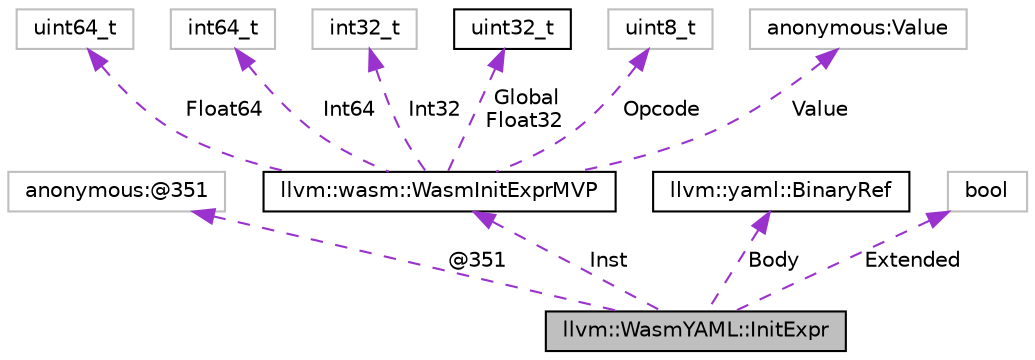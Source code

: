 digraph "llvm::WasmYAML::InitExpr"
{
 // LATEX_PDF_SIZE
  bgcolor="transparent";
  edge [fontname="Helvetica",fontsize="10",labelfontname="Helvetica",labelfontsize="10"];
  node [fontname="Helvetica",fontsize="10",shape=record];
  Node1 [label="llvm::WasmYAML::InitExpr",height=0.2,width=0.4,color="black", fillcolor="grey75", style="filled", fontcolor="black",tooltip=" "];
  Node2 -> Node1 [dir="back",color="darkorchid3",fontsize="10",style="dashed",label=" @351" ,fontname="Helvetica"];
  Node2 [label="anonymous:@351",height=0.2,width=0.4,color="grey75",tooltip=" "];
  Node3 -> Node1 [dir="back",color="darkorchid3",fontsize="10",style="dashed",label=" Inst" ,fontname="Helvetica"];
  Node3 [label="llvm::wasm::WasmInitExprMVP",height=0.2,width=0.4,color="black",URL="$structllvm_1_1wasm_1_1WasmInitExprMVP.html",tooltip=" "];
  Node4 -> Node3 [dir="back",color="darkorchid3",fontsize="10",style="dashed",label=" Float64" ,fontname="Helvetica"];
  Node4 [label="uint64_t",height=0.2,width=0.4,color="grey75",tooltip=" "];
  Node5 -> Node3 [dir="back",color="darkorchid3",fontsize="10",style="dashed",label=" Int64" ,fontname="Helvetica"];
  Node5 [label="int64_t",height=0.2,width=0.4,color="grey75",tooltip=" "];
  Node6 -> Node3 [dir="back",color="darkorchid3",fontsize="10",style="dashed",label=" Int32" ,fontname="Helvetica"];
  Node6 [label="int32_t",height=0.2,width=0.4,color="grey75",tooltip=" "];
  Node7 -> Node3 [dir="back",color="darkorchid3",fontsize="10",style="dashed",label=" Global\nFloat32" ,fontname="Helvetica"];
  Node7 [label="uint32_t",height=0.2,width=0.4,color="black",URL="$classuint32__t.html",tooltip=" "];
  Node8 -> Node3 [dir="back",color="darkorchid3",fontsize="10",style="dashed",label=" Opcode" ,fontname="Helvetica"];
  Node8 [label="uint8_t",height=0.2,width=0.4,color="grey75",tooltip=" "];
  Node9 -> Node3 [dir="back",color="darkorchid3",fontsize="10",style="dashed",label=" Value" ,fontname="Helvetica"];
  Node9 [label="anonymous:Value",height=0.2,width=0.4,color="grey75",tooltip=" "];
  Node10 -> Node1 [dir="back",color="darkorchid3",fontsize="10",style="dashed",label=" Body" ,fontname="Helvetica"];
  Node10 [label="llvm::yaml::BinaryRef",height=0.2,width=0.4,color="black",URL="$classllvm_1_1yaml_1_1BinaryRef.html",tooltip="Specialized YAMLIO scalar type for representing a binary blob."];
  Node11 -> Node1 [dir="back",color="darkorchid3",fontsize="10",style="dashed",label=" Extended" ,fontname="Helvetica"];
  Node11 [label="bool",height=0.2,width=0.4,color="grey75",tooltip=" "];
}
